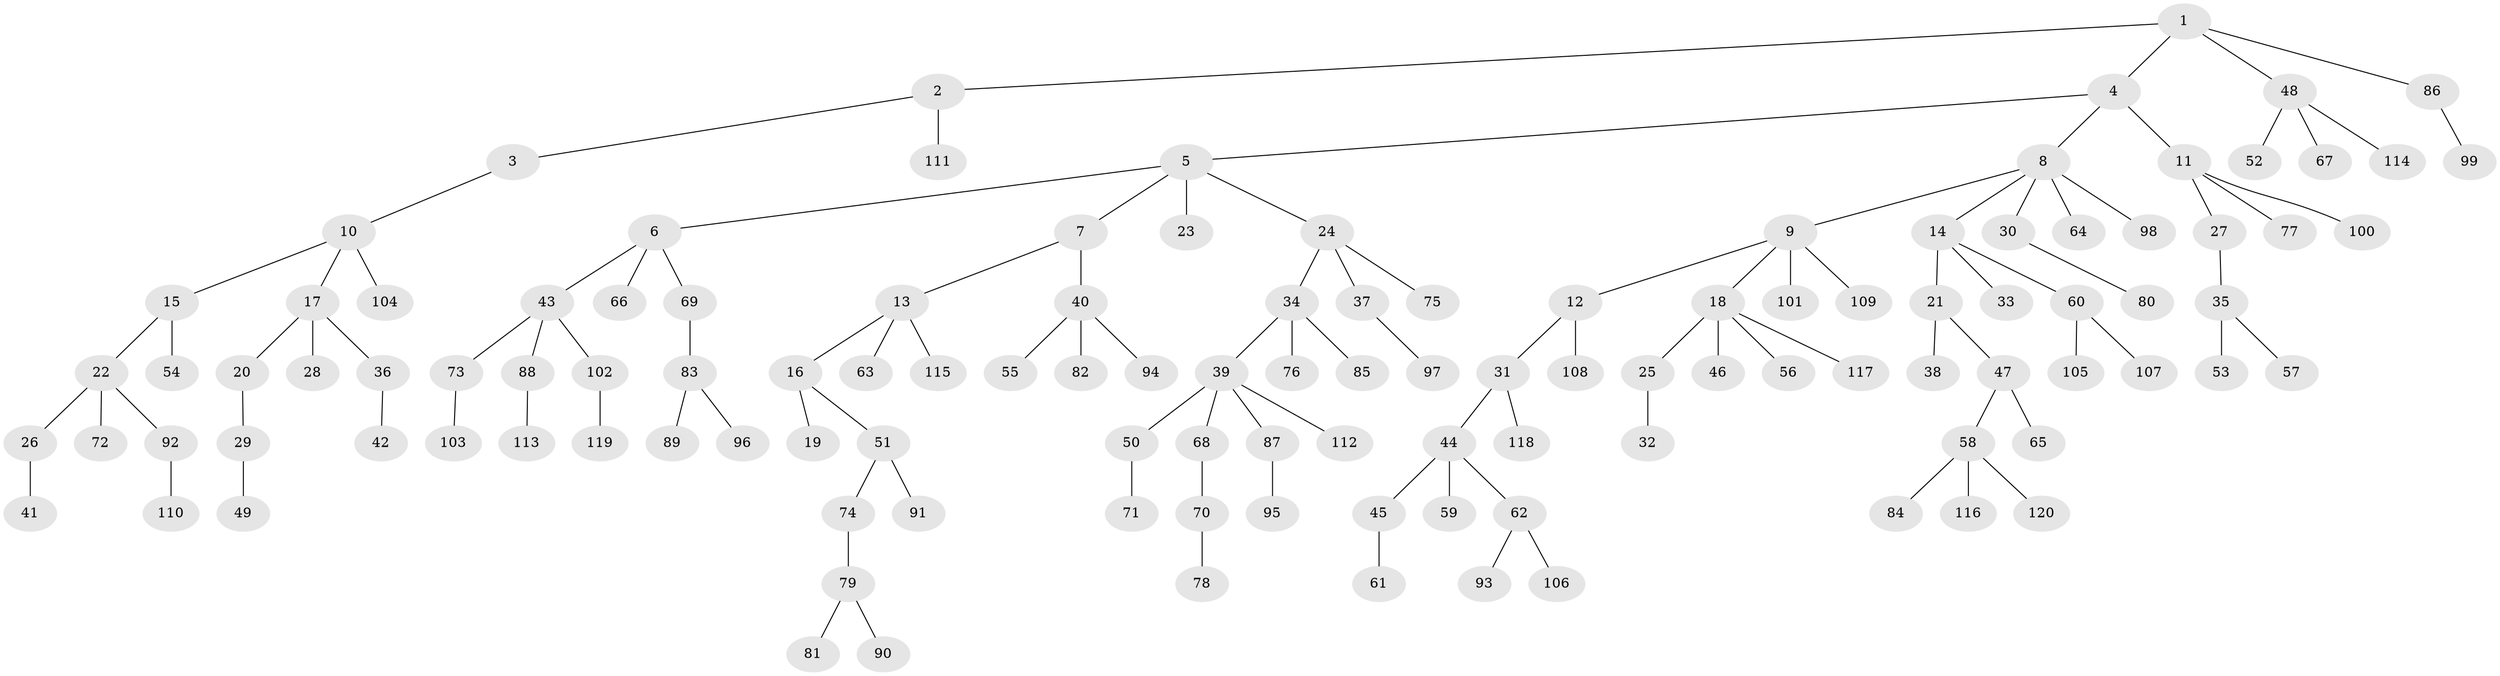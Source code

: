 // Generated by graph-tools (version 1.1) at 2025/36/03/09/25 02:36:47]
// undirected, 120 vertices, 119 edges
graph export_dot {
graph [start="1"]
  node [color=gray90,style=filled];
  1;
  2;
  3;
  4;
  5;
  6;
  7;
  8;
  9;
  10;
  11;
  12;
  13;
  14;
  15;
  16;
  17;
  18;
  19;
  20;
  21;
  22;
  23;
  24;
  25;
  26;
  27;
  28;
  29;
  30;
  31;
  32;
  33;
  34;
  35;
  36;
  37;
  38;
  39;
  40;
  41;
  42;
  43;
  44;
  45;
  46;
  47;
  48;
  49;
  50;
  51;
  52;
  53;
  54;
  55;
  56;
  57;
  58;
  59;
  60;
  61;
  62;
  63;
  64;
  65;
  66;
  67;
  68;
  69;
  70;
  71;
  72;
  73;
  74;
  75;
  76;
  77;
  78;
  79;
  80;
  81;
  82;
  83;
  84;
  85;
  86;
  87;
  88;
  89;
  90;
  91;
  92;
  93;
  94;
  95;
  96;
  97;
  98;
  99;
  100;
  101;
  102;
  103;
  104;
  105;
  106;
  107;
  108;
  109;
  110;
  111;
  112;
  113;
  114;
  115;
  116;
  117;
  118;
  119;
  120;
  1 -- 2;
  1 -- 4;
  1 -- 48;
  1 -- 86;
  2 -- 3;
  2 -- 111;
  3 -- 10;
  4 -- 5;
  4 -- 8;
  4 -- 11;
  5 -- 6;
  5 -- 7;
  5 -- 23;
  5 -- 24;
  6 -- 43;
  6 -- 66;
  6 -- 69;
  7 -- 13;
  7 -- 40;
  8 -- 9;
  8 -- 14;
  8 -- 30;
  8 -- 64;
  8 -- 98;
  9 -- 12;
  9 -- 18;
  9 -- 101;
  9 -- 109;
  10 -- 15;
  10 -- 17;
  10 -- 104;
  11 -- 27;
  11 -- 77;
  11 -- 100;
  12 -- 31;
  12 -- 108;
  13 -- 16;
  13 -- 63;
  13 -- 115;
  14 -- 21;
  14 -- 33;
  14 -- 60;
  15 -- 22;
  15 -- 54;
  16 -- 19;
  16 -- 51;
  17 -- 20;
  17 -- 28;
  17 -- 36;
  18 -- 25;
  18 -- 46;
  18 -- 56;
  18 -- 117;
  20 -- 29;
  21 -- 38;
  21 -- 47;
  22 -- 26;
  22 -- 72;
  22 -- 92;
  24 -- 34;
  24 -- 37;
  24 -- 75;
  25 -- 32;
  26 -- 41;
  27 -- 35;
  29 -- 49;
  30 -- 80;
  31 -- 44;
  31 -- 118;
  34 -- 39;
  34 -- 76;
  34 -- 85;
  35 -- 53;
  35 -- 57;
  36 -- 42;
  37 -- 97;
  39 -- 50;
  39 -- 68;
  39 -- 87;
  39 -- 112;
  40 -- 55;
  40 -- 82;
  40 -- 94;
  43 -- 73;
  43 -- 88;
  43 -- 102;
  44 -- 45;
  44 -- 59;
  44 -- 62;
  45 -- 61;
  47 -- 58;
  47 -- 65;
  48 -- 52;
  48 -- 67;
  48 -- 114;
  50 -- 71;
  51 -- 74;
  51 -- 91;
  58 -- 84;
  58 -- 116;
  58 -- 120;
  60 -- 105;
  60 -- 107;
  62 -- 93;
  62 -- 106;
  68 -- 70;
  69 -- 83;
  70 -- 78;
  73 -- 103;
  74 -- 79;
  79 -- 81;
  79 -- 90;
  83 -- 89;
  83 -- 96;
  86 -- 99;
  87 -- 95;
  88 -- 113;
  92 -- 110;
  102 -- 119;
}

